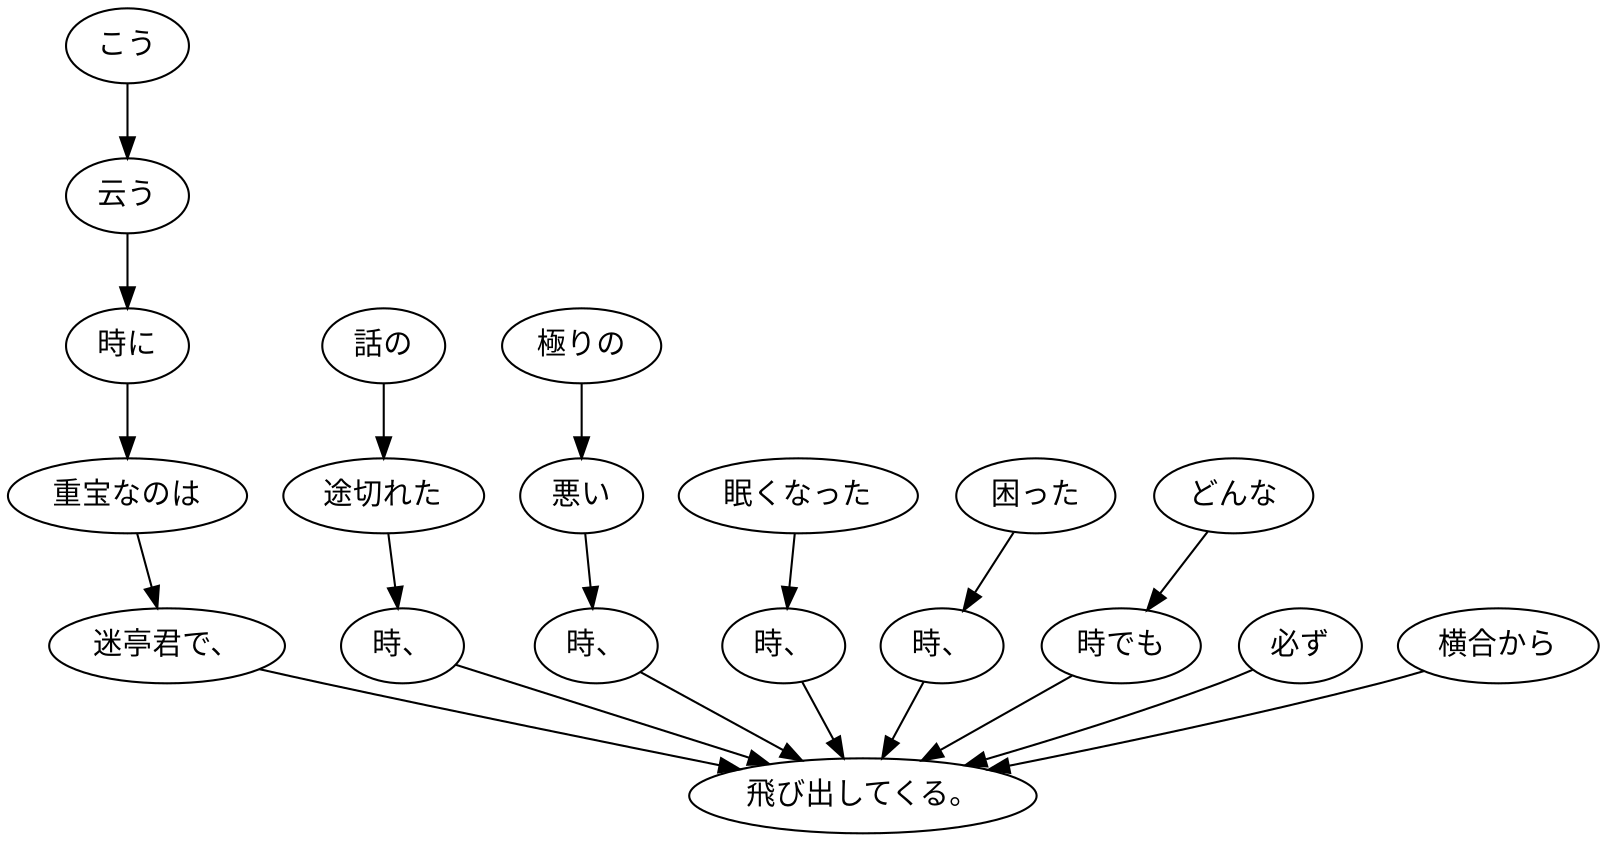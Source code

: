 digraph graph3578 {
	node0 [label="こう"];
	node1 [label="云う"];
	node2 [label="時に"];
	node3 [label="重宝なのは"];
	node4 [label="迷亭君で、"];
	node5 [label="話の"];
	node6 [label="途切れた"];
	node7 [label="時、"];
	node8 [label="極りの"];
	node9 [label="悪い"];
	node10 [label="時、"];
	node11 [label="眠くなった"];
	node12 [label="時、"];
	node13 [label="困った"];
	node14 [label="時、"];
	node15 [label="どんな"];
	node16 [label="時でも"];
	node17 [label="必ず"];
	node18 [label="横合から"];
	node19 [label="飛び出してくる。"];
	node0 -> node1;
	node1 -> node2;
	node2 -> node3;
	node3 -> node4;
	node4 -> node19;
	node5 -> node6;
	node6 -> node7;
	node7 -> node19;
	node8 -> node9;
	node9 -> node10;
	node10 -> node19;
	node11 -> node12;
	node12 -> node19;
	node13 -> node14;
	node14 -> node19;
	node15 -> node16;
	node16 -> node19;
	node17 -> node19;
	node18 -> node19;
}

